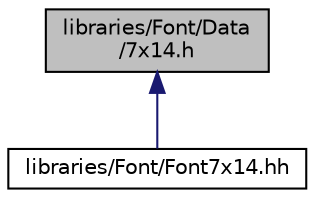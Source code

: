 digraph "libraries/Font/Data/7x14.h"
{
  edge [fontname="Helvetica",fontsize="10",labelfontname="Helvetica",labelfontsize="10"];
  node [fontname="Helvetica",fontsize="10",shape=record];
  Node1 [label="libraries/Font/Data\l/7x14.h",height=0.2,width=0.4,color="black", fillcolor="grey75", style="filled", fontcolor="black"];
  Node1 -> Node2 [dir="back",color="midnightblue",fontsize="10",style="solid",fontname="Helvetica"];
  Node2 [label="libraries/Font/Font7x14.hh",height=0.2,width=0.4,color="black", fillcolor="white", style="filled",URL="$da/dc8/Font7x14_8hh.html"];
}
